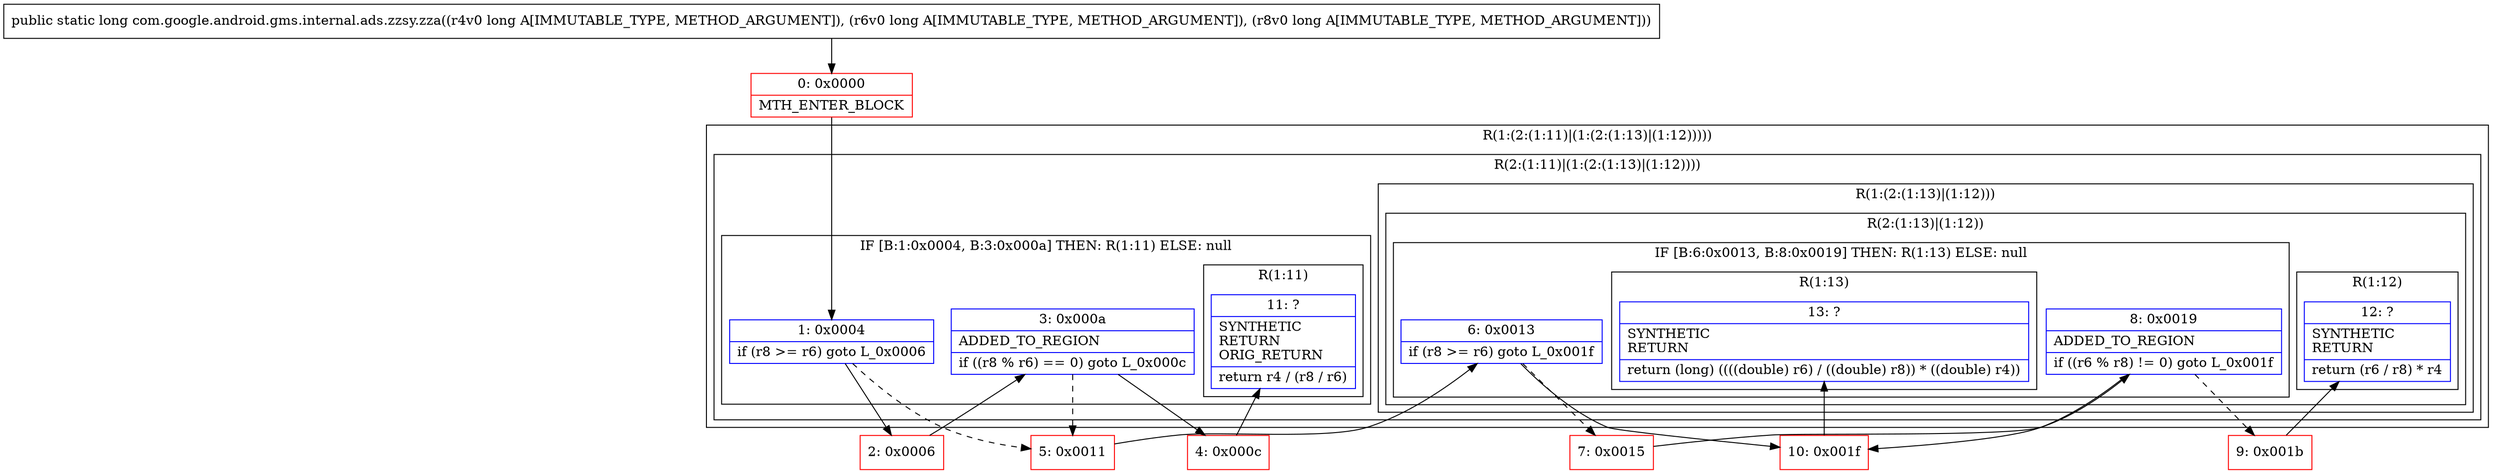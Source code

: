 digraph "CFG forcom.google.android.gms.internal.ads.zzsy.zza(JJJ)J" {
subgraph cluster_Region_869635553 {
label = "R(1:(2:(1:11)|(1:(2:(1:13)|(1:12)))))";
node [shape=record,color=blue];
subgraph cluster_Region_536039973 {
label = "R(2:(1:11)|(1:(2:(1:13)|(1:12))))";
node [shape=record,color=blue];
subgraph cluster_IfRegion_615163427 {
label = "IF [B:1:0x0004, B:3:0x000a] THEN: R(1:11) ELSE: null";
node [shape=record,color=blue];
Node_1 [shape=record,label="{1\:\ 0x0004|if (r8 \>= r6) goto L_0x0006\l}"];
Node_3 [shape=record,label="{3\:\ 0x000a|ADDED_TO_REGION\l|if ((r8 % r6) == 0) goto L_0x000c\l}"];
subgraph cluster_Region_555314511 {
label = "R(1:11)";
node [shape=record,color=blue];
Node_11 [shape=record,label="{11\:\ ?|SYNTHETIC\lRETURN\lORIG_RETURN\l|return r4 \/ (r8 \/ r6)\l}"];
}
}
subgraph cluster_Region_1056738832 {
label = "R(1:(2:(1:13)|(1:12)))";
node [shape=record,color=blue];
subgraph cluster_Region_1000046992 {
label = "R(2:(1:13)|(1:12))";
node [shape=record,color=blue];
subgraph cluster_IfRegion_1248965502 {
label = "IF [B:6:0x0013, B:8:0x0019] THEN: R(1:13) ELSE: null";
node [shape=record,color=blue];
Node_6 [shape=record,label="{6\:\ 0x0013|if (r8 \>= r6) goto L_0x001f\l}"];
Node_8 [shape=record,label="{8\:\ 0x0019|ADDED_TO_REGION\l|if ((r6 % r8) != 0) goto L_0x001f\l}"];
subgraph cluster_Region_552127594 {
label = "R(1:13)";
node [shape=record,color=blue];
Node_13 [shape=record,label="{13\:\ ?|SYNTHETIC\lRETURN\l|return (long) ((((double) r6) \/ ((double) r8)) * ((double) r4))\l}"];
}
}
subgraph cluster_Region_2050902633 {
label = "R(1:12)";
node [shape=record,color=blue];
Node_12 [shape=record,label="{12\:\ ?|SYNTHETIC\lRETURN\l|return (r6 \/ r8) * r4\l}"];
}
}
}
}
}
Node_0 [shape=record,color=red,label="{0\:\ 0x0000|MTH_ENTER_BLOCK\l}"];
Node_2 [shape=record,color=red,label="{2\:\ 0x0006}"];
Node_4 [shape=record,color=red,label="{4\:\ 0x000c}"];
Node_5 [shape=record,color=red,label="{5\:\ 0x0011}"];
Node_7 [shape=record,color=red,label="{7\:\ 0x0015}"];
Node_9 [shape=record,color=red,label="{9\:\ 0x001b}"];
Node_10 [shape=record,color=red,label="{10\:\ 0x001f}"];
MethodNode[shape=record,label="{public static long com.google.android.gms.internal.ads.zzsy.zza((r4v0 long A[IMMUTABLE_TYPE, METHOD_ARGUMENT]), (r6v0 long A[IMMUTABLE_TYPE, METHOD_ARGUMENT]), (r8v0 long A[IMMUTABLE_TYPE, METHOD_ARGUMENT])) }"];
MethodNode -> Node_0;
Node_1 -> Node_2;
Node_1 -> Node_5[style=dashed];
Node_3 -> Node_4;
Node_3 -> Node_5[style=dashed];
Node_6 -> Node_7[style=dashed];
Node_6 -> Node_10;
Node_8 -> Node_9[style=dashed];
Node_8 -> Node_10;
Node_0 -> Node_1;
Node_2 -> Node_3;
Node_4 -> Node_11;
Node_5 -> Node_6;
Node_7 -> Node_8;
Node_9 -> Node_12;
Node_10 -> Node_13;
}

